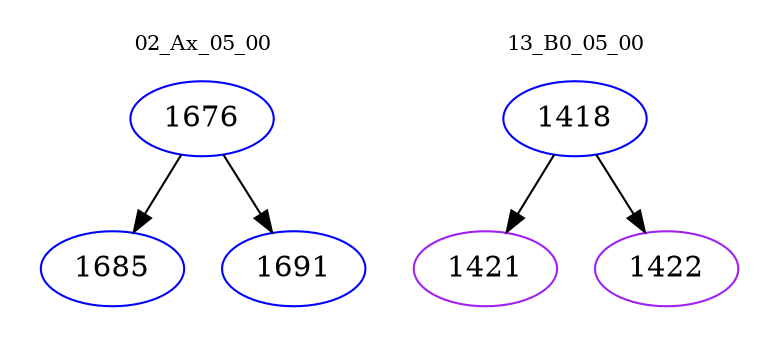 digraph{
subgraph cluster_0 {
color = white
label = "02_Ax_05_00";
fontsize=10;
T0_1676 [label="1676", color="blue"]
T0_1676 -> T0_1685 [color="black"]
T0_1685 [label="1685", color="blue"]
T0_1676 -> T0_1691 [color="black"]
T0_1691 [label="1691", color="blue"]
}
subgraph cluster_1 {
color = white
label = "13_B0_05_00";
fontsize=10;
T1_1418 [label="1418", color="blue"]
T1_1418 -> T1_1421 [color="black"]
T1_1421 [label="1421", color="purple"]
T1_1418 -> T1_1422 [color="black"]
T1_1422 [label="1422", color="purple"]
}
}
